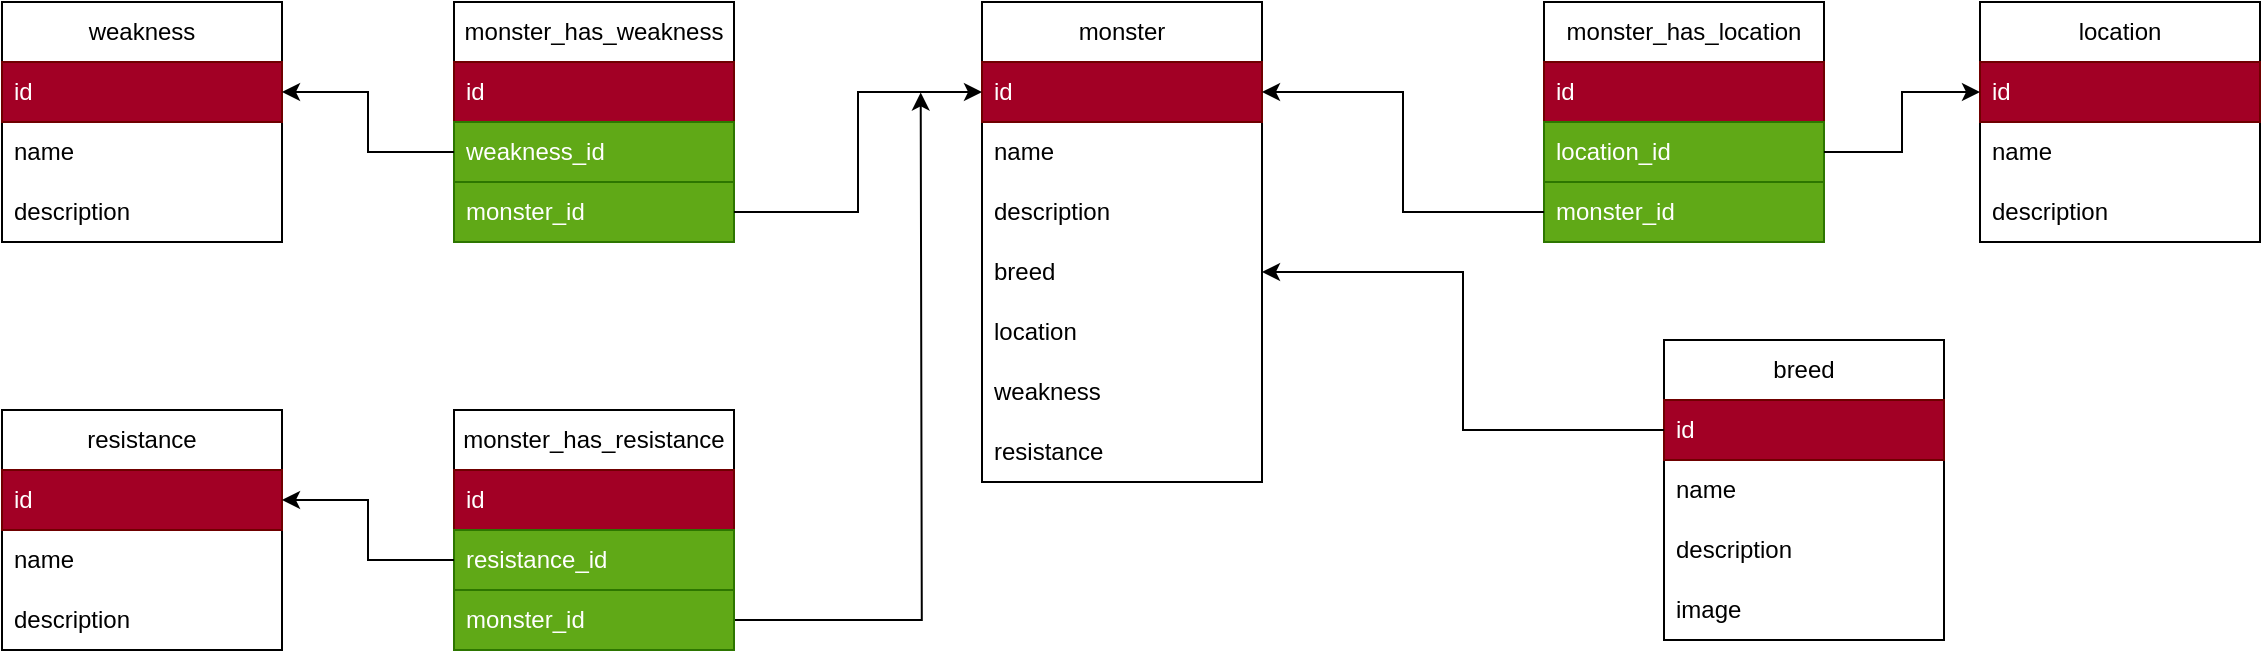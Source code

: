 <mxfile>
    <diagram name="Page-1" id="q8WXS6vs6bhkniQ-MhuH">
        <mxGraphModel dx="1570" dy="645" grid="0" gridSize="10" guides="1" tooltips="1" connect="1" arrows="1" fold="1" page="0" pageScale="1" pageWidth="827" pageHeight="1169" math="0" shadow="0">
            <root>
                <mxCell id="0"/>
                <mxCell id="1" parent="0"/>
                <mxCell id="a2lALEQW6FEWu8lxixOb-1" value="monster" style="swimlane;fontStyle=0;childLayout=stackLayout;horizontal=1;startSize=30;horizontalStack=0;resizeParent=1;resizeParentMax=0;resizeLast=0;collapsible=1;marginBottom=0;whiteSpace=wrap;html=1;" parent="1" vertex="1">
                    <mxGeometry x="198" y="121" width="140" height="240" as="geometry"/>
                </mxCell>
                <mxCell id="a2lALEQW6FEWu8lxixOb-2" value="id" style="text;strokeColor=#6F0000;fillColor=#a20025;align=left;verticalAlign=middle;spacingLeft=4;spacingRight=4;overflow=hidden;points=[[0,0.5],[1,0.5]];portConstraint=eastwest;rotatable=0;whiteSpace=wrap;html=1;fillStyle=solid;fontColor=#ffffff;" parent="a2lALEQW6FEWu8lxixOb-1" vertex="1">
                    <mxGeometry y="30" width="140" height="30" as="geometry"/>
                </mxCell>
                <mxCell id="a2lALEQW6FEWu8lxixOb-3" value="name" style="text;strokeColor=none;fillColor=none;align=left;verticalAlign=middle;spacingLeft=4;spacingRight=4;overflow=hidden;points=[[0,0.5],[1,0.5]];portConstraint=eastwest;rotatable=0;whiteSpace=wrap;html=1;" parent="a2lALEQW6FEWu8lxixOb-1" vertex="1">
                    <mxGeometry y="60" width="140" height="30" as="geometry"/>
                </mxCell>
                <mxCell id="a2lALEQW6FEWu8lxixOb-4" value="description" style="text;strokeColor=none;fillColor=none;align=left;verticalAlign=middle;spacingLeft=4;spacingRight=4;overflow=hidden;points=[[0,0.5],[1,0.5]];portConstraint=eastwest;rotatable=0;whiteSpace=wrap;html=1;" parent="a2lALEQW6FEWu8lxixOb-1" vertex="1">
                    <mxGeometry y="90" width="140" height="30" as="geometry"/>
                </mxCell>
                <mxCell id="a2lALEQW6FEWu8lxixOb-5" value="breed" style="text;strokeColor=none;fillColor=none;align=left;verticalAlign=middle;spacingLeft=4;spacingRight=4;overflow=hidden;points=[[0,0.5],[1,0.5]];portConstraint=eastwest;rotatable=0;whiteSpace=wrap;html=1;" parent="a2lALEQW6FEWu8lxixOb-1" vertex="1">
                    <mxGeometry y="120" width="140" height="30" as="geometry"/>
                </mxCell>
                <mxCell id="a2lALEQW6FEWu8lxixOb-6" value="location" style="text;strokeColor=none;fillColor=none;align=left;verticalAlign=middle;spacingLeft=4;spacingRight=4;overflow=hidden;points=[[0,0.5],[1,0.5]];portConstraint=eastwest;rotatable=0;whiteSpace=wrap;html=1;" parent="a2lALEQW6FEWu8lxixOb-1" vertex="1">
                    <mxGeometry y="150" width="140" height="30" as="geometry"/>
                </mxCell>
                <mxCell id="a2lALEQW6FEWu8lxixOb-7" value="weakness" style="text;strokeColor=none;fillColor=none;align=left;verticalAlign=middle;spacingLeft=4;spacingRight=4;overflow=hidden;points=[[0,0.5],[1,0.5]];portConstraint=eastwest;rotatable=0;whiteSpace=wrap;html=1;" parent="a2lALEQW6FEWu8lxixOb-1" vertex="1">
                    <mxGeometry y="180" width="140" height="30" as="geometry"/>
                </mxCell>
                <mxCell id="a2lALEQW6FEWu8lxixOb-8" value="resistance" style="text;strokeColor=none;fillColor=none;align=left;verticalAlign=middle;spacingLeft=4;spacingRight=4;overflow=hidden;points=[[0,0.5],[1,0.5]];portConstraint=eastwest;rotatable=0;whiteSpace=wrap;html=1;" parent="a2lALEQW6FEWu8lxixOb-1" vertex="1">
                    <mxGeometry y="210" width="140" height="30" as="geometry"/>
                </mxCell>
                <mxCell id="a2lALEQW6FEWu8lxixOb-9" value="&lt;span style=&quot;text-align: left;&quot;&gt;weakness&lt;/span&gt;" style="swimlane;fontStyle=0;childLayout=stackLayout;horizontal=1;startSize=30;horizontalStack=0;resizeParent=1;resizeParentMax=0;resizeLast=0;collapsible=1;marginBottom=0;whiteSpace=wrap;html=1;" parent="1" vertex="1">
                    <mxGeometry x="-292" y="121" width="140" height="120" as="geometry"/>
                </mxCell>
                <mxCell id="a2lALEQW6FEWu8lxixOb-10" value="id" style="text;strokeColor=#6F0000;fillColor=#a20025;align=left;verticalAlign=middle;spacingLeft=4;spacingRight=4;overflow=hidden;points=[[0,0.5],[1,0.5]];portConstraint=eastwest;rotatable=0;whiteSpace=wrap;html=1;fontColor=#ffffff;" parent="a2lALEQW6FEWu8lxixOb-9" vertex="1">
                    <mxGeometry y="30" width="140" height="30" as="geometry"/>
                </mxCell>
                <mxCell id="a2lALEQW6FEWu8lxixOb-11" value="name" style="text;strokeColor=none;fillColor=none;align=left;verticalAlign=middle;spacingLeft=4;spacingRight=4;overflow=hidden;points=[[0,0.5],[1,0.5]];portConstraint=eastwest;rotatable=0;whiteSpace=wrap;html=1;" parent="a2lALEQW6FEWu8lxixOb-9" vertex="1">
                    <mxGeometry y="60" width="140" height="30" as="geometry"/>
                </mxCell>
                <mxCell id="a2lALEQW6FEWu8lxixOb-12" value="description" style="text;strokeColor=none;fillColor=none;align=left;verticalAlign=middle;spacingLeft=4;spacingRight=4;overflow=hidden;points=[[0,0.5],[1,0.5]];portConstraint=eastwest;rotatable=0;whiteSpace=wrap;html=1;" parent="a2lALEQW6FEWu8lxixOb-9" vertex="1">
                    <mxGeometry y="90" width="140" height="30" as="geometry"/>
                </mxCell>
                <mxCell id="a2lALEQW6FEWu8lxixOb-13" value="monster_has_&lt;span style=&quot;text-align: left;&quot;&gt;weakness&lt;/span&gt;" style="swimlane;fontStyle=0;childLayout=stackLayout;horizontal=1;startSize=30;horizontalStack=0;resizeParent=1;resizeParentMax=0;resizeLast=0;collapsible=1;marginBottom=0;whiteSpace=wrap;html=1;" parent="1" vertex="1">
                    <mxGeometry x="-66" y="121" width="140" height="120" as="geometry"/>
                </mxCell>
                <mxCell id="a2lALEQW6FEWu8lxixOb-14" value="id" style="text;strokeColor=#6F0000;fillColor=#a20025;align=left;verticalAlign=middle;spacingLeft=4;spacingRight=4;overflow=hidden;points=[[0,0.5],[1,0.5]];portConstraint=eastwest;rotatable=0;whiteSpace=wrap;html=1;fontColor=#ffffff;" parent="a2lALEQW6FEWu8lxixOb-13" vertex="1">
                    <mxGeometry y="30" width="140" height="30" as="geometry"/>
                </mxCell>
                <mxCell id="a2lALEQW6FEWu8lxixOb-15" value="weakness_id" style="text;strokeColor=#2D7600;fillColor=#60a917;align=left;verticalAlign=middle;spacingLeft=4;spacingRight=4;overflow=hidden;points=[[0,0.5],[1,0.5]];portConstraint=eastwest;rotatable=0;whiteSpace=wrap;html=1;fontColor=#ffffff;" parent="a2lALEQW6FEWu8lxixOb-13" vertex="1">
                    <mxGeometry y="60" width="140" height="30" as="geometry"/>
                </mxCell>
                <mxCell id="a2lALEQW6FEWu8lxixOb-16" value="monster_id" style="text;strokeColor=#2D7600;fillColor=#60a917;align=left;verticalAlign=middle;spacingLeft=4;spacingRight=4;overflow=hidden;points=[[0,0.5],[1,0.5]];portConstraint=eastwest;rotatable=0;whiteSpace=wrap;html=1;fontColor=#ffffff;" parent="a2lALEQW6FEWu8lxixOb-13" vertex="1">
                    <mxGeometry y="90" width="140" height="30" as="geometry"/>
                </mxCell>
                <mxCell id="a2lALEQW6FEWu8lxixOb-17" style="edgeStyle=orthogonalEdgeStyle;rounded=0;orthogonalLoop=1;jettySize=auto;html=1;entryX=1;entryY=0.5;entryDx=0;entryDy=0;" parent="1" source="a2lALEQW6FEWu8lxixOb-15" target="a2lALEQW6FEWu8lxixOb-10" edge="1">
                    <mxGeometry relative="1" as="geometry"/>
                </mxCell>
                <mxCell id="a2lALEQW6FEWu8lxixOb-18" style="edgeStyle=orthogonalEdgeStyle;rounded=0;orthogonalLoop=1;jettySize=auto;html=1;entryX=0;entryY=0.5;entryDx=0;entryDy=0;" parent="1" source="a2lALEQW6FEWu8lxixOb-16" target="a2lALEQW6FEWu8lxixOb-2" edge="1">
                    <mxGeometry relative="1" as="geometry"/>
                </mxCell>
                <mxCell id="a2lALEQW6FEWu8lxixOb-19" value="resistance" style="swimlane;fontStyle=0;childLayout=stackLayout;horizontal=1;startSize=30;horizontalStack=0;resizeParent=1;resizeParentMax=0;resizeLast=0;collapsible=1;marginBottom=0;whiteSpace=wrap;html=1;" parent="1" vertex="1">
                    <mxGeometry x="-292" y="325" width="140" height="120" as="geometry"/>
                </mxCell>
                <mxCell id="a2lALEQW6FEWu8lxixOb-20" value="id" style="text;strokeColor=#6F0000;fillColor=#a20025;align=left;verticalAlign=middle;spacingLeft=4;spacingRight=4;overflow=hidden;points=[[0,0.5],[1,0.5]];portConstraint=eastwest;rotatable=0;whiteSpace=wrap;html=1;fontColor=#ffffff;" parent="a2lALEQW6FEWu8lxixOb-19" vertex="1">
                    <mxGeometry y="30" width="140" height="30" as="geometry"/>
                </mxCell>
                <mxCell id="a2lALEQW6FEWu8lxixOb-21" value="name" style="text;strokeColor=none;fillColor=none;align=left;verticalAlign=middle;spacingLeft=4;spacingRight=4;overflow=hidden;points=[[0,0.5],[1,0.5]];portConstraint=eastwest;rotatable=0;whiteSpace=wrap;html=1;" parent="a2lALEQW6FEWu8lxixOb-19" vertex="1">
                    <mxGeometry y="60" width="140" height="30" as="geometry"/>
                </mxCell>
                <mxCell id="a2lALEQW6FEWu8lxixOb-22" value="description" style="text;strokeColor=none;fillColor=none;align=left;verticalAlign=middle;spacingLeft=4;spacingRight=4;overflow=hidden;points=[[0,0.5],[1,0.5]];portConstraint=eastwest;rotatable=0;whiteSpace=wrap;html=1;" parent="a2lALEQW6FEWu8lxixOb-19" vertex="1">
                    <mxGeometry y="90" width="140" height="30" as="geometry"/>
                </mxCell>
                <mxCell id="a2lALEQW6FEWu8lxixOb-23" value="monster_has_resistance" style="swimlane;fontStyle=0;childLayout=stackLayout;horizontal=1;startSize=30;horizontalStack=0;resizeParent=1;resizeParentMax=0;resizeLast=0;collapsible=1;marginBottom=0;whiteSpace=wrap;html=1;" parent="1" vertex="1">
                    <mxGeometry x="-66" y="325" width="140" height="120" as="geometry"/>
                </mxCell>
                <mxCell id="a2lALEQW6FEWu8lxixOb-24" value="id" style="text;strokeColor=#6F0000;fillColor=#a20025;align=left;verticalAlign=middle;spacingLeft=4;spacingRight=4;overflow=hidden;points=[[0,0.5],[1,0.5]];portConstraint=eastwest;rotatable=0;whiteSpace=wrap;html=1;fontColor=#ffffff;" parent="a2lALEQW6FEWu8lxixOb-23" vertex="1">
                    <mxGeometry y="30" width="140" height="30" as="geometry"/>
                </mxCell>
                <mxCell id="a2lALEQW6FEWu8lxixOb-25" value="resistance_id" style="text;strokeColor=#2D7600;fillColor=#60a917;align=left;verticalAlign=middle;spacingLeft=4;spacingRight=4;overflow=hidden;points=[[0,0.5],[1,0.5]];portConstraint=eastwest;rotatable=0;whiteSpace=wrap;html=1;fontColor=#ffffff;" parent="a2lALEQW6FEWu8lxixOb-23" vertex="1">
                    <mxGeometry y="60" width="140" height="30" as="geometry"/>
                </mxCell>
                <mxCell id="a2lALEQW6FEWu8lxixOb-28" style="edgeStyle=orthogonalEdgeStyle;rounded=0;orthogonalLoop=1;jettySize=auto;html=1;" parent="a2lALEQW6FEWu8lxixOb-23" source="a2lALEQW6FEWu8lxixOb-26" edge="1">
                    <mxGeometry relative="1" as="geometry">
                        <mxPoint x="233.353" y="-158.765" as="targetPoint"/>
                    </mxGeometry>
                </mxCell>
                <mxCell id="a2lALEQW6FEWu8lxixOb-26" value="monster_id" style="text;strokeColor=#2D7600;fillColor=#60a917;align=left;verticalAlign=middle;spacingLeft=4;spacingRight=4;overflow=hidden;points=[[0,0.5],[1,0.5]];portConstraint=eastwest;rotatable=0;whiteSpace=wrap;html=1;fontColor=#ffffff;" parent="a2lALEQW6FEWu8lxixOb-23" vertex="1">
                    <mxGeometry y="90" width="140" height="30" as="geometry"/>
                </mxCell>
                <mxCell id="a2lALEQW6FEWu8lxixOb-27" style="edgeStyle=orthogonalEdgeStyle;rounded=0;orthogonalLoop=1;jettySize=auto;html=1;entryX=1;entryY=0.5;entryDx=0;entryDy=0;" parent="1" source="a2lALEQW6FEWu8lxixOb-25" target="a2lALEQW6FEWu8lxixOb-20" edge="1">
                    <mxGeometry relative="1" as="geometry"/>
                </mxCell>
                <mxCell id="a2lALEQW6FEWu8lxixOb-29" value="breed" style="swimlane;fontStyle=0;childLayout=stackLayout;horizontal=1;startSize=30;horizontalStack=0;resizeParent=1;resizeParentMax=0;resizeLast=0;collapsible=1;marginBottom=0;whiteSpace=wrap;html=1;" parent="1" vertex="1">
                    <mxGeometry x="539" y="290" width="140" height="150" as="geometry"/>
                </mxCell>
                <mxCell id="a2lALEQW6FEWu8lxixOb-30" value="id" style="text;strokeColor=#6F0000;fillColor=#a20025;align=left;verticalAlign=middle;spacingLeft=4;spacingRight=4;overflow=hidden;points=[[0,0.5],[1,0.5]];portConstraint=eastwest;rotatable=0;whiteSpace=wrap;html=1;fontColor=#ffffff;" parent="a2lALEQW6FEWu8lxixOb-29" vertex="1">
                    <mxGeometry y="30" width="140" height="30" as="geometry"/>
                </mxCell>
                <mxCell id="a2lALEQW6FEWu8lxixOb-31" value="name" style="text;strokeColor=none;fillColor=none;align=left;verticalAlign=middle;spacingLeft=4;spacingRight=4;overflow=hidden;points=[[0,0.5],[1,0.5]];portConstraint=eastwest;rotatable=0;whiteSpace=wrap;html=1;" parent="a2lALEQW6FEWu8lxixOb-29" vertex="1">
                    <mxGeometry y="60" width="140" height="30" as="geometry"/>
                </mxCell>
                <mxCell id="a2lALEQW6FEWu8lxixOb-32" value="description" style="text;strokeColor=none;fillColor=none;align=left;verticalAlign=middle;spacingLeft=4;spacingRight=4;overflow=hidden;points=[[0,0.5],[1,0.5]];portConstraint=eastwest;rotatable=0;whiteSpace=wrap;html=1;" parent="a2lALEQW6FEWu8lxixOb-29" vertex="1">
                    <mxGeometry y="90" width="140" height="30" as="geometry"/>
                </mxCell>
                <mxCell id="a2lALEQW6FEWu8lxixOb-33" value="image" style="text;strokeColor=none;fillColor=none;align=left;verticalAlign=middle;spacingLeft=4;spacingRight=4;overflow=hidden;points=[[0,0.5],[1,0.5]];portConstraint=eastwest;rotatable=0;whiteSpace=wrap;html=1;" parent="a2lALEQW6FEWu8lxixOb-29" vertex="1">
                    <mxGeometry y="120" width="140" height="30" as="geometry"/>
                </mxCell>
                <mxCell id="a2lALEQW6FEWu8lxixOb-35" style="edgeStyle=orthogonalEdgeStyle;rounded=0;orthogonalLoop=1;jettySize=auto;html=1;entryX=1;entryY=0.5;entryDx=0;entryDy=0;" parent="1" source="a2lALEQW6FEWu8lxixOb-30" target="a2lALEQW6FEWu8lxixOb-5" edge="1">
                    <mxGeometry relative="1" as="geometry"/>
                </mxCell>
                <mxCell id="a2lALEQW6FEWu8lxixOb-36" value="location" style="swimlane;fontStyle=0;childLayout=stackLayout;horizontal=1;startSize=30;horizontalStack=0;resizeParent=1;resizeParentMax=0;resizeLast=0;collapsible=1;marginBottom=0;whiteSpace=wrap;html=1;" parent="1" vertex="1">
                    <mxGeometry x="697" y="121" width="140" height="120" as="geometry"/>
                </mxCell>
                <mxCell id="a2lALEQW6FEWu8lxixOb-37" value="id" style="text;strokeColor=#6F0000;fillColor=#a20025;align=left;verticalAlign=middle;spacingLeft=4;spacingRight=4;overflow=hidden;points=[[0,0.5],[1,0.5]];portConstraint=eastwest;rotatable=0;whiteSpace=wrap;html=1;fontColor=#ffffff;" parent="a2lALEQW6FEWu8lxixOb-36" vertex="1">
                    <mxGeometry y="30" width="140" height="30" as="geometry"/>
                </mxCell>
                <mxCell id="a2lALEQW6FEWu8lxixOb-38" value="name" style="text;strokeColor=none;fillColor=none;align=left;verticalAlign=middle;spacingLeft=4;spacingRight=4;overflow=hidden;points=[[0,0.5],[1,0.5]];portConstraint=eastwest;rotatable=0;whiteSpace=wrap;html=1;" parent="a2lALEQW6FEWu8lxixOb-36" vertex="1">
                    <mxGeometry y="60" width="140" height="30" as="geometry"/>
                </mxCell>
                <mxCell id="a2lALEQW6FEWu8lxixOb-39" value="description" style="text;strokeColor=none;fillColor=none;align=left;verticalAlign=middle;spacingLeft=4;spacingRight=4;overflow=hidden;points=[[0,0.5],[1,0.5]];portConstraint=eastwest;rotatable=0;whiteSpace=wrap;html=1;" parent="a2lALEQW6FEWu8lxixOb-36" vertex="1">
                    <mxGeometry y="90" width="140" height="30" as="geometry"/>
                </mxCell>
                <mxCell id="a2lALEQW6FEWu8lxixOb-41" value="monster_has_location" style="swimlane;fontStyle=0;childLayout=stackLayout;horizontal=1;startSize=30;horizontalStack=0;resizeParent=1;resizeParentMax=0;resizeLast=0;collapsible=1;marginBottom=0;whiteSpace=wrap;html=1;" parent="1" vertex="1">
                    <mxGeometry x="479" y="121" width="140" height="120" as="geometry"/>
                </mxCell>
                <mxCell id="a2lALEQW6FEWu8lxixOb-42" value="id" style="text;strokeColor=#6F0000;fillColor=#a20025;align=left;verticalAlign=middle;spacingLeft=4;spacingRight=4;overflow=hidden;points=[[0,0.5],[1,0.5]];portConstraint=eastwest;rotatable=0;whiteSpace=wrap;html=1;fontColor=#ffffff;" parent="a2lALEQW6FEWu8lxixOb-41" vertex="1">
                    <mxGeometry y="30" width="140" height="30" as="geometry"/>
                </mxCell>
                <mxCell id="a2lALEQW6FEWu8lxixOb-43" value="location_id" style="text;strokeColor=#2D7600;fillColor=#60a917;align=left;verticalAlign=middle;spacingLeft=4;spacingRight=4;overflow=hidden;points=[[0,0.5],[1,0.5]];portConstraint=eastwest;rotatable=0;whiteSpace=wrap;html=1;fontColor=#ffffff;" parent="a2lALEQW6FEWu8lxixOb-41" vertex="1">
                    <mxGeometry y="60" width="140" height="30" as="geometry"/>
                </mxCell>
                <mxCell id="a2lALEQW6FEWu8lxixOb-44" value="monster_id" style="text;strokeColor=#2D7600;fillColor=#60a917;align=left;verticalAlign=middle;spacingLeft=4;spacingRight=4;overflow=hidden;points=[[0,0.5],[1,0.5]];portConstraint=eastwest;rotatable=0;whiteSpace=wrap;html=1;fontColor=#ffffff;" parent="a2lALEQW6FEWu8lxixOb-41" vertex="1">
                    <mxGeometry y="90" width="140" height="30" as="geometry"/>
                </mxCell>
                <mxCell id="a2lALEQW6FEWu8lxixOb-45" style="edgeStyle=orthogonalEdgeStyle;rounded=0;orthogonalLoop=1;jettySize=auto;html=1;entryX=0;entryY=0.5;entryDx=0;entryDy=0;" parent="1" source="a2lALEQW6FEWu8lxixOb-43" target="a2lALEQW6FEWu8lxixOb-37" edge="1">
                    <mxGeometry relative="1" as="geometry"/>
                </mxCell>
                <mxCell id="a2lALEQW6FEWu8lxixOb-46" style="edgeStyle=orthogonalEdgeStyle;rounded=0;orthogonalLoop=1;jettySize=auto;html=1;" parent="1" source="a2lALEQW6FEWu8lxixOb-44" target="a2lALEQW6FEWu8lxixOb-2" edge="1">
                    <mxGeometry relative="1" as="geometry"/>
                </mxCell>
            </root>
        </mxGraphModel>
    </diagram>
</mxfile>